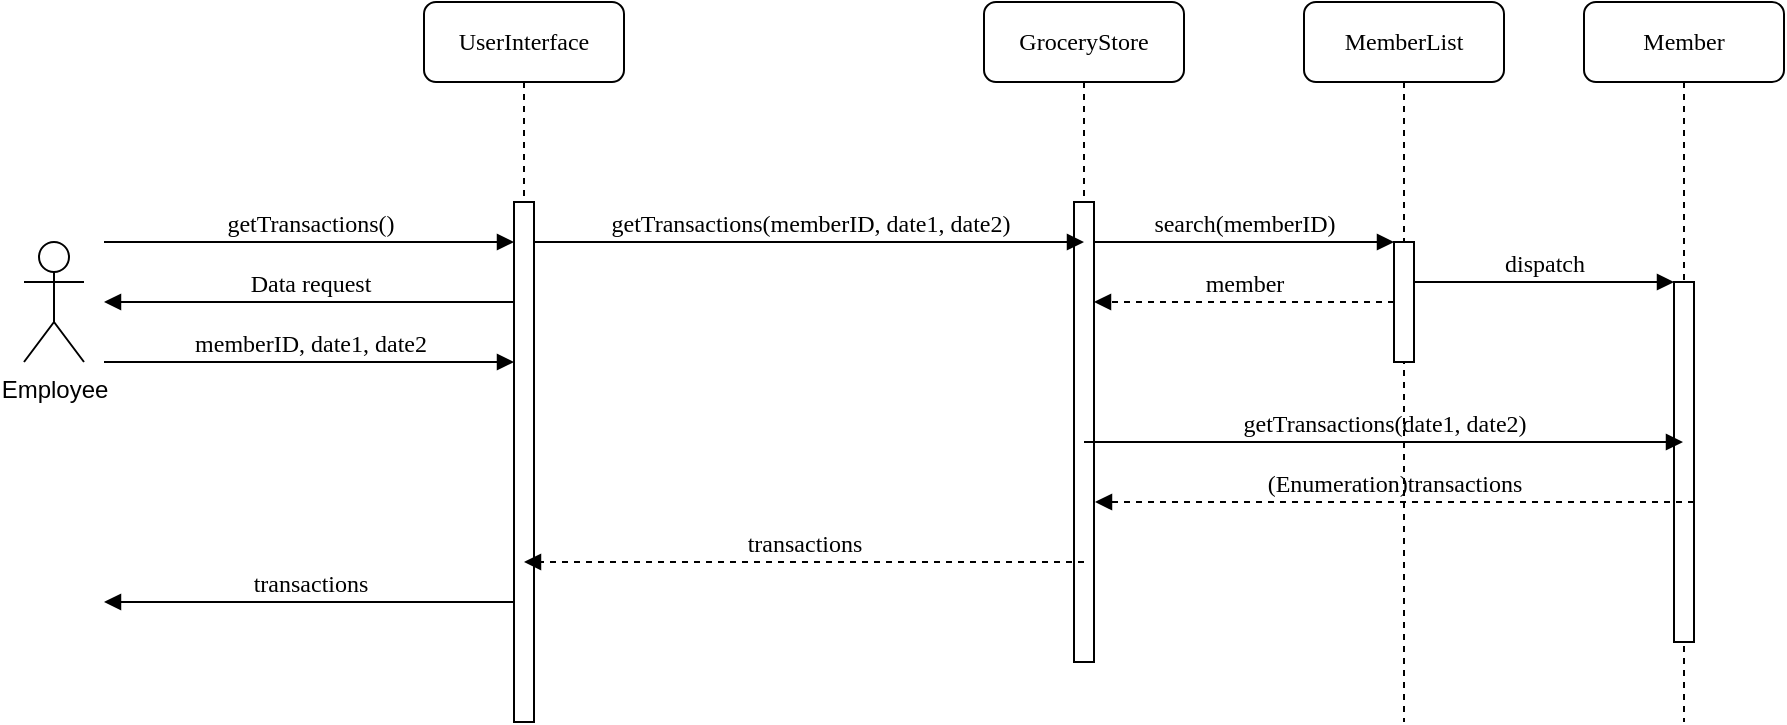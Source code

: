 <mxfile version="15.4.0" type="device"><diagram name="Page-1" id="13e1069c-82ec-6db2-03f1-153e76fe0fe0"><mxGraphModel dx="1278" dy="599" grid="1" gridSize="10" guides="1" tooltips="1" connect="1" arrows="1" fold="1" page="1" pageScale="1" pageWidth="1100" pageHeight="850" background="none" math="0" shadow="0"><root><mxCell id="0"/><mxCell id="1" parent="0"/><mxCell id="7baba1c4bc27f4b0-2" value="GroceryStore" style="shape=umlLifeline;perimeter=lifelinePerimeter;whiteSpace=wrap;html=1;container=1;collapsible=0;recursiveResize=0;outlineConnect=0;rounded=1;shadow=0;comic=0;labelBackgroundColor=none;strokeWidth=1;fontFamily=Verdana;fontSize=12;align=center;" parent="1" vertex="1"><mxGeometry x="660" y="90" width="100" height="330" as="geometry"/></mxCell><mxCell id="7baba1c4bc27f4b0-10" value="" style="html=1;points=[];perimeter=orthogonalPerimeter;rounded=0;shadow=0;comic=0;labelBackgroundColor=none;strokeWidth=1;fontFamily=Verdana;fontSize=12;align=center;" parent="7baba1c4bc27f4b0-2" vertex="1"><mxGeometry x="45" y="100" width="10" height="230" as="geometry"/></mxCell><mxCell id="7baba1c4bc27f4b0-3" value="MemberList" style="shape=umlLifeline;perimeter=lifelinePerimeter;whiteSpace=wrap;html=1;container=1;collapsible=0;recursiveResize=0;outlineConnect=0;rounded=1;shadow=0;comic=0;labelBackgroundColor=none;strokeWidth=1;fontFamily=Verdana;fontSize=12;align=center;" parent="1" vertex="1"><mxGeometry x="820" y="90" width="100" height="360" as="geometry"/></mxCell><mxCell id="7baba1c4bc27f4b0-13" value="" style="html=1;points=[];perimeter=orthogonalPerimeter;rounded=0;shadow=0;comic=0;labelBackgroundColor=none;strokeWidth=1;fontFamily=Verdana;fontSize=12;align=center;" parent="7baba1c4bc27f4b0-3" vertex="1"><mxGeometry x="45" y="120" width="10" height="60" as="geometry"/></mxCell><mxCell id="rykBljOAeYAlnju9x1NF-2" value="member" style="html=1;verticalAlign=bottom;endArrow=block;entryX=0;entryY=0;labelBackgroundColor=none;fontFamily=Verdana;fontSize=12;edgeStyle=elbowEdgeStyle;elbow=vertical;dashed=1;" parent="7baba1c4bc27f4b0-3" edge="1"><mxGeometry relative="1" as="geometry"><mxPoint x="45" y="150.0" as="sourcePoint"/><mxPoint x="-105" y="150" as="targetPoint"/></mxGeometry></mxCell><mxCell id="7baba1c4bc27f4b0-4" value="Member" style="shape=umlLifeline;perimeter=lifelinePerimeter;whiteSpace=wrap;html=1;container=1;collapsible=0;recursiveResize=0;outlineConnect=0;rounded=1;shadow=0;comic=0;labelBackgroundColor=none;strokeWidth=1;fontFamily=Verdana;fontSize=12;align=center;" parent="1" vertex="1"><mxGeometry x="960" y="90" width="100" height="360" as="geometry"/></mxCell><mxCell id="7baba1c4bc27f4b0-8" value="UserInterface" style="shape=umlLifeline;perimeter=lifelinePerimeter;whiteSpace=wrap;html=1;container=1;collapsible=0;recursiveResize=0;outlineConnect=0;rounded=1;shadow=0;comic=0;labelBackgroundColor=none;strokeWidth=1;fontFamily=Verdana;fontSize=12;align=center;" parent="1" vertex="1"><mxGeometry x="380" y="90" width="100" height="360" as="geometry"/></mxCell><mxCell id="7baba1c4bc27f4b0-9" value="" style="html=1;points=[];perimeter=orthogonalPerimeter;rounded=0;shadow=0;comic=0;labelBackgroundColor=none;strokeWidth=1;fontFamily=Verdana;fontSize=12;align=center;" parent="7baba1c4bc27f4b0-8" vertex="1"><mxGeometry x="45" y="100" width="10" height="260" as="geometry"/></mxCell><mxCell id="7baba1c4bc27f4b0-16" value="" style="html=1;points=[];perimeter=orthogonalPerimeter;rounded=0;shadow=0;comic=0;labelBackgroundColor=none;strokeWidth=1;fontFamily=Verdana;fontSize=12;align=center;" parent="1" vertex="1"><mxGeometry x="1005" y="230" width="10" height="180" as="geometry"/></mxCell><mxCell id="7baba1c4bc27f4b0-17" value="dispatch" style="html=1;verticalAlign=bottom;endArrow=block;labelBackgroundColor=none;fontFamily=Verdana;fontSize=12;edgeStyle=elbowEdgeStyle;elbow=vertical;" parent="1" source="7baba1c4bc27f4b0-13" target="7baba1c4bc27f4b0-16" edge="1"><mxGeometry relative="1" as="geometry"><mxPoint x="930" y="230" as="sourcePoint"/><Array as="points"><mxPoint x="880" y="230"/></Array></mxGeometry></mxCell><mxCell id="7baba1c4bc27f4b0-11" value="getTransactions(memberID, date1, date2)" style="html=1;verticalAlign=bottom;endArrow=block;labelBackgroundColor=none;fontFamily=Verdana;fontSize=12;edgeStyle=elbowEdgeStyle;elbow=vertical;" parent="1" source="7baba1c4bc27f4b0-9" edge="1"><mxGeometry relative="1" as="geometry"><mxPoint x="500" y="200" as="sourcePoint"/><mxPoint x="710" y="210" as="targetPoint"/><Array as="points"><mxPoint x="600" y="210"/><mxPoint x="590" y="200"/></Array></mxGeometry></mxCell><mxCell id="7baba1c4bc27f4b0-14" value="search(memberID)" style="html=1;verticalAlign=bottom;endArrow=block;entryX=0;entryY=0;labelBackgroundColor=none;fontFamily=Verdana;fontSize=12;edgeStyle=elbowEdgeStyle;elbow=vertical;" parent="1" source="7baba1c4bc27f4b0-10" target="7baba1c4bc27f4b0-13" edge="1"><mxGeometry relative="1" as="geometry"><mxPoint x="790" y="210" as="sourcePoint"/></mxGeometry></mxCell><mxCell id="rykBljOAeYAlnju9x1NF-4" value="getTransactions(date1, date2)" style="html=1;verticalAlign=bottom;endArrow=block;labelBackgroundColor=none;fontFamily=Verdana;fontSize=12;edgeStyle=elbowEdgeStyle;elbow=vertical;" parent="1" target="7baba1c4bc27f4b0-4" edge="1"><mxGeometry relative="1" as="geometry"><mxPoint x="710" y="310" as="sourcePoint"/><mxPoint x="870" y="310" as="targetPoint"/></mxGeometry></mxCell><mxCell id="rykBljOAeYAlnju9x1NF-5" value="(Enumeration)transactions" style="html=1;verticalAlign=bottom;endArrow=block;labelBackgroundColor=none;fontFamily=Verdana;fontSize=12;edgeStyle=elbowEdgeStyle;elbow=vertical;dashed=1;" parent="1" edge="1"><mxGeometry x="0.002" relative="1" as="geometry"><mxPoint x="1015" y="340" as="sourcePoint"/><mxPoint x="715.5" y="340" as="targetPoint"/><mxPoint as="offset"/></mxGeometry></mxCell><mxCell id="rykBljOAeYAlnju9x1NF-6" value="transactions" style="html=1;verticalAlign=bottom;endArrow=block;labelBackgroundColor=none;fontFamily=Verdana;fontSize=12;edgeStyle=elbowEdgeStyle;elbow=vertical;dashed=1;" parent="1" edge="1"><mxGeometry x="0.002" relative="1" as="geometry"><mxPoint x="710" y="370" as="sourcePoint"/><mxPoint x="430" y="370" as="targetPoint"/><mxPoint as="offset"/></mxGeometry></mxCell><mxCell id="rykBljOAeYAlnju9x1NF-7" value="Employee" style="shape=umlActor;verticalLabelPosition=bottom;verticalAlign=top;html=1;outlineConnect=0;" parent="1" vertex="1"><mxGeometry x="180" y="210" width="30" height="60" as="geometry"/></mxCell><mxCell id="rykBljOAeYAlnju9x1NF-9" value="getTransactions()" style="html=1;verticalAlign=bottom;endArrow=block;labelBackgroundColor=none;fontFamily=Verdana;fontSize=12;edgeStyle=elbowEdgeStyle;elbow=vertical;" parent="1" edge="1"><mxGeometry relative="1" as="geometry"><mxPoint x="220" y="210" as="sourcePoint"/><mxPoint x="425" y="210" as="targetPoint"/><Array as="points"><mxPoint x="315" y="210"/><mxPoint x="305" y="200"/></Array></mxGeometry></mxCell><mxCell id="rykBljOAeYAlnju9x1NF-10" value="Data request" style="html=1;verticalAlign=bottom;endArrow=block;labelBackgroundColor=none;fontFamily=Verdana;fontSize=12;edgeStyle=elbowEdgeStyle;elbow=vertical;" parent="1" edge="1"><mxGeometry relative="1" as="geometry"><mxPoint x="425" y="240" as="sourcePoint"/><mxPoint x="220" y="240" as="targetPoint"/><Array as="points"><mxPoint x="305" y="240"/><mxPoint x="315" y="250"/></Array></mxGeometry></mxCell><mxCell id="rykBljOAeYAlnju9x1NF-11" value="memberID, date1, date2" style="html=1;verticalAlign=bottom;endArrow=block;labelBackgroundColor=none;fontFamily=Verdana;fontSize=12;edgeStyle=elbowEdgeStyle;elbow=horizontal;" parent="1" edge="1"><mxGeometry relative="1" as="geometry"><mxPoint x="220" y="270" as="sourcePoint"/><mxPoint x="425" y="270" as="targetPoint"/><Array as="points"><mxPoint x="315" y="270"/><mxPoint x="305" y="260"/></Array></mxGeometry></mxCell><mxCell id="rykBljOAeYAlnju9x1NF-12" value="transactions" style="html=1;verticalAlign=bottom;endArrow=block;labelBackgroundColor=none;fontFamily=Verdana;fontSize=12;edgeStyle=elbowEdgeStyle;elbow=vertical;" parent="1" edge="1"><mxGeometry relative="1" as="geometry"><mxPoint x="425" y="390" as="sourcePoint"/><mxPoint x="220" y="390" as="targetPoint"/><Array as="points"><mxPoint x="305" y="390"/><mxPoint x="315" y="400"/></Array></mxGeometry></mxCell></root></mxGraphModel></diagram></mxfile>
